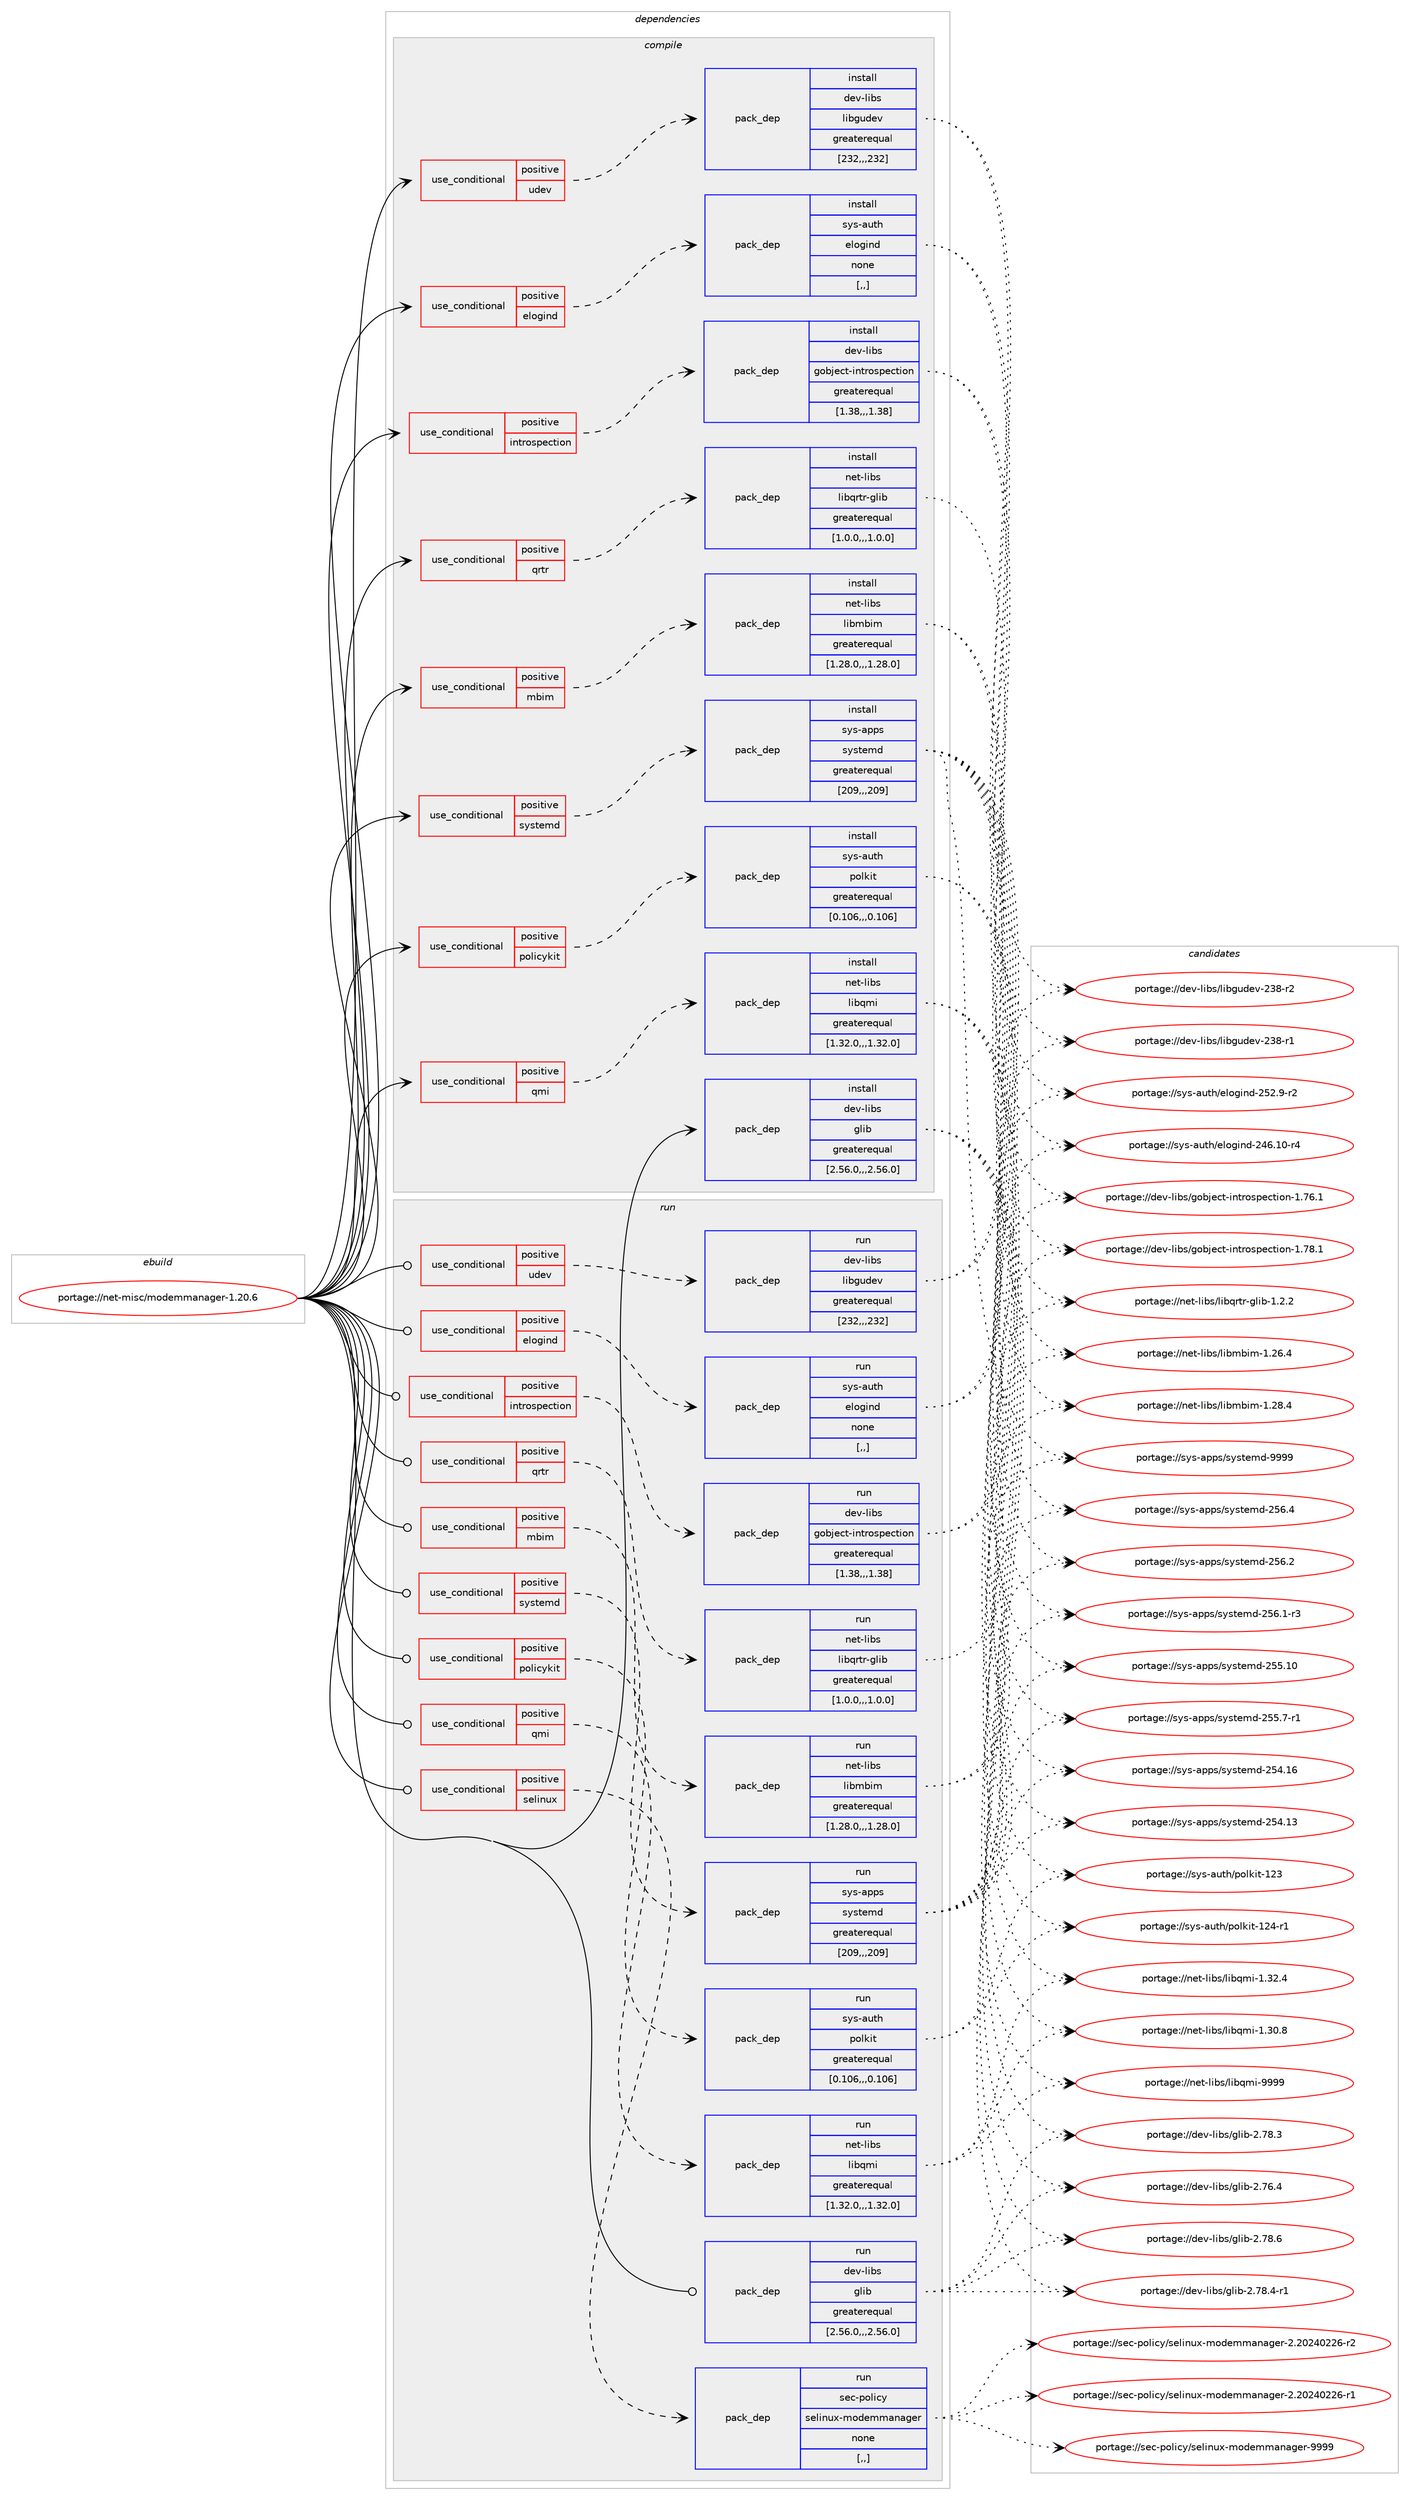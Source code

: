 digraph prolog {

# *************
# Graph options
# *************

newrank=true;
concentrate=true;
compound=true;
graph [rankdir=LR,fontname=Helvetica,fontsize=10,ranksep=1.5];#, ranksep=2.5, nodesep=0.2];
edge  [arrowhead=vee];
node  [fontname=Helvetica,fontsize=10];

# **********
# The ebuild
# **********

subgraph cluster_leftcol {
color=gray;
label=<<i>ebuild</i>>;
id [label="portage://net-misc/modemmanager-1.20.6", color=red, width=4, href="../net-misc/modemmanager-1.20.6.svg"];
}

# ****************
# The dependencies
# ****************

subgraph cluster_midcol {
color=gray;
label=<<i>dependencies</i>>;
subgraph cluster_compile {
fillcolor="#eeeeee";
style=filled;
label=<<i>compile</i>>;
subgraph cond97920 {
dependency372118 [label=<<TABLE BORDER="0" CELLBORDER="1" CELLSPACING="0" CELLPADDING="4"><TR><TD ROWSPAN="3" CELLPADDING="10">use_conditional</TD></TR><TR><TD>positive</TD></TR><TR><TD>elogind</TD></TR></TABLE>>, shape=none, color=red];
subgraph pack271532 {
dependency372119 [label=<<TABLE BORDER="0" CELLBORDER="1" CELLSPACING="0" CELLPADDING="4" WIDTH="220"><TR><TD ROWSPAN="6" CELLPADDING="30">pack_dep</TD></TR><TR><TD WIDTH="110">install</TD></TR><TR><TD>sys-auth</TD></TR><TR><TD>elogind</TD></TR><TR><TD>none</TD></TR><TR><TD>[,,]</TD></TR></TABLE>>, shape=none, color=blue];
}
dependency372118:e -> dependency372119:w [weight=20,style="dashed",arrowhead="vee"];
}
id:e -> dependency372118:w [weight=20,style="solid",arrowhead="vee"];
subgraph cond97921 {
dependency372120 [label=<<TABLE BORDER="0" CELLBORDER="1" CELLSPACING="0" CELLPADDING="4"><TR><TD ROWSPAN="3" CELLPADDING="10">use_conditional</TD></TR><TR><TD>positive</TD></TR><TR><TD>introspection</TD></TR></TABLE>>, shape=none, color=red];
subgraph pack271533 {
dependency372121 [label=<<TABLE BORDER="0" CELLBORDER="1" CELLSPACING="0" CELLPADDING="4" WIDTH="220"><TR><TD ROWSPAN="6" CELLPADDING="30">pack_dep</TD></TR><TR><TD WIDTH="110">install</TD></TR><TR><TD>dev-libs</TD></TR><TR><TD>gobject-introspection</TD></TR><TR><TD>greaterequal</TD></TR><TR><TD>[1.38,,,1.38]</TD></TR></TABLE>>, shape=none, color=blue];
}
dependency372120:e -> dependency372121:w [weight=20,style="dashed",arrowhead="vee"];
}
id:e -> dependency372120:w [weight=20,style="solid",arrowhead="vee"];
subgraph cond97922 {
dependency372122 [label=<<TABLE BORDER="0" CELLBORDER="1" CELLSPACING="0" CELLPADDING="4"><TR><TD ROWSPAN="3" CELLPADDING="10">use_conditional</TD></TR><TR><TD>positive</TD></TR><TR><TD>mbim</TD></TR></TABLE>>, shape=none, color=red];
subgraph pack271534 {
dependency372123 [label=<<TABLE BORDER="0" CELLBORDER="1" CELLSPACING="0" CELLPADDING="4" WIDTH="220"><TR><TD ROWSPAN="6" CELLPADDING="30">pack_dep</TD></TR><TR><TD WIDTH="110">install</TD></TR><TR><TD>net-libs</TD></TR><TR><TD>libmbim</TD></TR><TR><TD>greaterequal</TD></TR><TR><TD>[1.28.0,,,1.28.0]</TD></TR></TABLE>>, shape=none, color=blue];
}
dependency372122:e -> dependency372123:w [weight=20,style="dashed",arrowhead="vee"];
}
id:e -> dependency372122:w [weight=20,style="solid",arrowhead="vee"];
subgraph cond97923 {
dependency372124 [label=<<TABLE BORDER="0" CELLBORDER="1" CELLSPACING="0" CELLPADDING="4"><TR><TD ROWSPAN="3" CELLPADDING="10">use_conditional</TD></TR><TR><TD>positive</TD></TR><TR><TD>policykit</TD></TR></TABLE>>, shape=none, color=red];
subgraph pack271535 {
dependency372125 [label=<<TABLE BORDER="0" CELLBORDER="1" CELLSPACING="0" CELLPADDING="4" WIDTH="220"><TR><TD ROWSPAN="6" CELLPADDING="30">pack_dep</TD></TR><TR><TD WIDTH="110">install</TD></TR><TR><TD>sys-auth</TD></TR><TR><TD>polkit</TD></TR><TR><TD>greaterequal</TD></TR><TR><TD>[0.106,,,0.106]</TD></TR></TABLE>>, shape=none, color=blue];
}
dependency372124:e -> dependency372125:w [weight=20,style="dashed",arrowhead="vee"];
}
id:e -> dependency372124:w [weight=20,style="solid",arrowhead="vee"];
subgraph cond97924 {
dependency372126 [label=<<TABLE BORDER="0" CELLBORDER="1" CELLSPACING="0" CELLPADDING="4"><TR><TD ROWSPAN="3" CELLPADDING="10">use_conditional</TD></TR><TR><TD>positive</TD></TR><TR><TD>qmi</TD></TR></TABLE>>, shape=none, color=red];
subgraph pack271536 {
dependency372127 [label=<<TABLE BORDER="0" CELLBORDER="1" CELLSPACING="0" CELLPADDING="4" WIDTH="220"><TR><TD ROWSPAN="6" CELLPADDING="30">pack_dep</TD></TR><TR><TD WIDTH="110">install</TD></TR><TR><TD>net-libs</TD></TR><TR><TD>libqmi</TD></TR><TR><TD>greaterequal</TD></TR><TR><TD>[1.32.0,,,1.32.0]</TD></TR></TABLE>>, shape=none, color=blue];
}
dependency372126:e -> dependency372127:w [weight=20,style="dashed",arrowhead="vee"];
}
id:e -> dependency372126:w [weight=20,style="solid",arrowhead="vee"];
subgraph cond97925 {
dependency372128 [label=<<TABLE BORDER="0" CELLBORDER="1" CELLSPACING="0" CELLPADDING="4"><TR><TD ROWSPAN="3" CELLPADDING="10">use_conditional</TD></TR><TR><TD>positive</TD></TR><TR><TD>qrtr</TD></TR></TABLE>>, shape=none, color=red];
subgraph pack271537 {
dependency372129 [label=<<TABLE BORDER="0" CELLBORDER="1" CELLSPACING="0" CELLPADDING="4" WIDTH="220"><TR><TD ROWSPAN="6" CELLPADDING="30">pack_dep</TD></TR><TR><TD WIDTH="110">install</TD></TR><TR><TD>net-libs</TD></TR><TR><TD>libqrtr-glib</TD></TR><TR><TD>greaterequal</TD></TR><TR><TD>[1.0.0,,,1.0.0]</TD></TR></TABLE>>, shape=none, color=blue];
}
dependency372128:e -> dependency372129:w [weight=20,style="dashed",arrowhead="vee"];
}
id:e -> dependency372128:w [weight=20,style="solid",arrowhead="vee"];
subgraph cond97926 {
dependency372130 [label=<<TABLE BORDER="0" CELLBORDER="1" CELLSPACING="0" CELLPADDING="4"><TR><TD ROWSPAN="3" CELLPADDING="10">use_conditional</TD></TR><TR><TD>positive</TD></TR><TR><TD>systemd</TD></TR></TABLE>>, shape=none, color=red];
subgraph pack271538 {
dependency372131 [label=<<TABLE BORDER="0" CELLBORDER="1" CELLSPACING="0" CELLPADDING="4" WIDTH="220"><TR><TD ROWSPAN="6" CELLPADDING="30">pack_dep</TD></TR><TR><TD WIDTH="110">install</TD></TR><TR><TD>sys-apps</TD></TR><TR><TD>systemd</TD></TR><TR><TD>greaterequal</TD></TR><TR><TD>[209,,,209]</TD></TR></TABLE>>, shape=none, color=blue];
}
dependency372130:e -> dependency372131:w [weight=20,style="dashed",arrowhead="vee"];
}
id:e -> dependency372130:w [weight=20,style="solid",arrowhead="vee"];
subgraph cond97927 {
dependency372132 [label=<<TABLE BORDER="0" CELLBORDER="1" CELLSPACING="0" CELLPADDING="4"><TR><TD ROWSPAN="3" CELLPADDING="10">use_conditional</TD></TR><TR><TD>positive</TD></TR><TR><TD>udev</TD></TR></TABLE>>, shape=none, color=red];
subgraph pack271539 {
dependency372133 [label=<<TABLE BORDER="0" CELLBORDER="1" CELLSPACING="0" CELLPADDING="4" WIDTH="220"><TR><TD ROWSPAN="6" CELLPADDING="30">pack_dep</TD></TR><TR><TD WIDTH="110">install</TD></TR><TR><TD>dev-libs</TD></TR><TR><TD>libgudev</TD></TR><TR><TD>greaterequal</TD></TR><TR><TD>[232,,,232]</TD></TR></TABLE>>, shape=none, color=blue];
}
dependency372132:e -> dependency372133:w [weight=20,style="dashed",arrowhead="vee"];
}
id:e -> dependency372132:w [weight=20,style="solid",arrowhead="vee"];
subgraph pack271540 {
dependency372134 [label=<<TABLE BORDER="0" CELLBORDER="1" CELLSPACING="0" CELLPADDING="4" WIDTH="220"><TR><TD ROWSPAN="6" CELLPADDING="30">pack_dep</TD></TR><TR><TD WIDTH="110">install</TD></TR><TR><TD>dev-libs</TD></TR><TR><TD>glib</TD></TR><TR><TD>greaterequal</TD></TR><TR><TD>[2.56.0,,,2.56.0]</TD></TR></TABLE>>, shape=none, color=blue];
}
id:e -> dependency372134:w [weight=20,style="solid",arrowhead="vee"];
}
subgraph cluster_compileandrun {
fillcolor="#eeeeee";
style=filled;
label=<<i>compile and run</i>>;
}
subgraph cluster_run {
fillcolor="#eeeeee";
style=filled;
label=<<i>run</i>>;
subgraph cond97928 {
dependency372135 [label=<<TABLE BORDER="0" CELLBORDER="1" CELLSPACING="0" CELLPADDING="4"><TR><TD ROWSPAN="3" CELLPADDING="10">use_conditional</TD></TR><TR><TD>positive</TD></TR><TR><TD>elogind</TD></TR></TABLE>>, shape=none, color=red];
subgraph pack271541 {
dependency372136 [label=<<TABLE BORDER="0" CELLBORDER="1" CELLSPACING="0" CELLPADDING="4" WIDTH="220"><TR><TD ROWSPAN="6" CELLPADDING="30">pack_dep</TD></TR><TR><TD WIDTH="110">run</TD></TR><TR><TD>sys-auth</TD></TR><TR><TD>elogind</TD></TR><TR><TD>none</TD></TR><TR><TD>[,,]</TD></TR></TABLE>>, shape=none, color=blue];
}
dependency372135:e -> dependency372136:w [weight=20,style="dashed",arrowhead="vee"];
}
id:e -> dependency372135:w [weight=20,style="solid",arrowhead="odot"];
subgraph cond97929 {
dependency372137 [label=<<TABLE BORDER="0" CELLBORDER="1" CELLSPACING="0" CELLPADDING="4"><TR><TD ROWSPAN="3" CELLPADDING="10">use_conditional</TD></TR><TR><TD>positive</TD></TR><TR><TD>introspection</TD></TR></TABLE>>, shape=none, color=red];
subgraph pack271542 {
dependency372138 [label=<<TABLE BORDER="0" CELLBORDER="1" CELLSPACING="0" CELLPADDING="4" WIDTH="220"><TR><TD ROWSPAN="6" CELLPADDING="30">pack_dep</TD></TR><TR><TD WIDTH="110">run</TD></TR><TR><TD>dev-libs</TD></TR><TR><TD>gobject-introspection</TD></TR><TR><TD>greaterequal</TD></TR><TR><TD>[1.38,,,1.38]</TD></TR></TABLE>>, shape=none, color=blue];
}
dependency372137:e -> dependency372138:w [weight=20,style="dashed",arrowhead="vee"];
}
id:e -> dependency372137:w [weight=20,style="solid",arrowhead="odot"];
subgraph cond97930 {
dependency372139 [label=<<TABLE BORDER="0" CELLBORDER="1" CELLSPACING="0" CELLPADDING="4"><TR><TD ROWSPAN="3" CELLPADDING="10">use_conditional</TD></TR><TR><TD>positive</TD></TR><TR><TD>mbim</TD></TR></TABLE>>, shape=none, color=red];
subgraph pack271543 {
dependency372140 [label=<<TABLE BORDER="0" CELLBORDER="1" CELLSPACING="0" CELLPADDING="4" WIDTH="220"><TR><TD ROWSPAN="6" CELLPADDING="30">pack_dep</TD></TR><TR><TD WIDTH="110">run</TD></TR><TR><TD>net-libs</TD></TR><TR><TD>libmbim</TD></TR><TR><TD>greaterequal</TD></TR><TR><TD>[1.28.0,,,1.28.0]</TD></TR></TABLE>>, shape=none, color=blue];
}
dependency372139:e -> dependency372140:w [weight=20,style="dashed",arrowhead="vee"];
}
id:e -> dependency372139:w [weight=20,style="solid",arrowhead="odot"];
subgraph cond97931 {
dependency372141 [label=<<TABLE BORDER="0" CELLBORDER="1" CELLSPACING="0" CELLPADDING="4"><TR><TD ROWSPAN="3" CELLPADDING="10">use_conditional</TD></TR><TR><TD>positive</TD></TR><TR><TD>policykit</TD></TR></TABLE>>, shape=none, color=red];
subgraph pack271544 {
dependency372142 [label=<<TABLE BORDER="0" CELLBORDER="1" CELLSPACING="0" CELLPADDING="4" WIDTH="220"><TR><TD ROWSPAN="6" CELLPADDING="30">pack_dep</TD></TR><TR><TD WIDTH="110">run</TD></TR><TR><TD>sys-auth</TD></TR><TR><TD>polkit</TD></TR><TR><TD>greaterequal</TD></TR><TR><TD>[0.106,,,0.106]</TD></TR></TABLE>>, shape=none, color=blue];
}
dependency372141:e -> dependency372142:w [weight=20,style="dashed",arrowhead="vee"];
}
id:e -> dependency372141:w [weight=20,style="solid",arrowhead="odot"];
subgraph cond97932 {
dependency372143 [label=<<TABLE BORDER="0" CELLBORDER="1" CELLSPACING="0" CELLPADDING="4"><TR><TD ROWSPAN="3" CELLPADDING="10">use_conditional</TD></TR><TR><TD>positive</TD></TR><TR><TD>qmi</TD></TR></TABLE>>, shape=none, color=red];
subgraph pack271545 {
dependency372144 [label=<<TABLE BORDER="0" CELLBORDER="1" CELLSPACING="0" CELLPADDING="4" WIDTH="220"><TR><TD ROWSPAN="6" CELLPADDING="30">pack_dep</TD></TR><TR><TD WIDTH="110">run</TD></TR><TR><TD>net-libs</TD></TR><TR><TD>libqmi</TD></TR><TR><TD>greaterequal</TD></TR><TR><TD>[1.32.0,,,1.32.0]</TD></TR></TABLE>>, shape=none, color=blue];
}
dependency372143:e -> dependency372144:w [weight=20,style="dashed",arrowhead="vee"];
}
id:e -> dependency372143:w [weight=20,style="solid",arrowhead="odot"];
subgraph cond97933 {
dependency372145 [label=<<TABLE BORDER="0" CELLBORDER="1" CELLSPACING="0" CELLPADDING="4"><TR><TD ROWSPAN="3" CELLPADDING="10">use_conditional</TD></TR><TR><TD>positive</TD></TR><TR><TD>qrtr</TD></TR></TABLE>>, shape=none, color=red];
subgraph pack271546 {
dependency372146 [label=<<TABLE BORDER="0" CELLBORDER="1" CELLSPACING="0" CELLPADDING="4" WIDTH="220"><TR><TD ROWSPAN="6" CELLPADDING="30">pack_dep</TD></TR><TR><TD WIDTH="110">run</TD></TR><TR><TD>net-libs</TD></TR><TR><TD>libqrtr-glib</TD></TR><TR><TD>greaterequal</TD></TR><TR><TD>[1.0.0,,,1.0.0]</TD></TR></TABLE>>, shape=none, color=blue];
}
dependency372145:e -> dependency372146:w [weight=20,style="dashed",arrowhead="vee"];
}
id:e -> dependency372145:w [weight=20,style="solid",arrowhead="odot"];
subgraph cond97934 {
dependency372147 [label=<<TABLE BORDER="0" CELLBORDER="1" CELLSPACING="0" CELLPADDING="4"><TR><TD ROWSPAN="3" CELLPADDING="10">use_conditional</TD></TR><TR><TD>positive</TD></TR><TR><TD>selinux</TD></TR></TABLE>>, shape=none, color=red];
subgraph pack271547 {
dependency372148 [label=<<TABLE BORDER="0" CELLBORDER="1" CELLSPACING="0" CELLPADDING="4" WIDTH="220"><TR><TD ROWSPAN="6" CELLPADDING="30">pack_dep</TD></TR><TR><TD WIDTH="110">run</TD></TR><TR><TD>sec-policy</TD></TR><TR><TD>selinux-modemmanager</TD></TR><TR><TD>none</TD></TR><TR><TD>[,,]</TD></TR></TABLE>>, shape=none, color=blue];
}
dependency372147:e -> dependency372148:w [weight=20,style="dashed",arrowhead="vee"];
}
id:e -> dependency372147:w [weight=20,style="solid",arrowhead="odot"];
subgraph cond97935 {
dependency372149 [label=<<TABLE BORDER="0" CELLBORDER="1" CELLSPACING="0" CELLPADDING="4"><TR><TD ROWSPAN="3" CELLPADDING="10">use_conditional</TD></TR><TR><TD>positive</TD></TR><TR><TD>systemd</TD></TR></TABLE>>, shape=none, color=red];
subgraph pack271548 {
dependency372150 [label=<<TABLE BORDER="0" CELLBORDER="1" CELLSPACING="0" CELLPADDING="4" WIDTH="220"><TR><TD ROWSPAN="6" CELLPADDING="30">pack_dep</TD></TR><TR><TD WIDTH="110">run</TD></TR><TR><TD>sys-apps</TD></TR><TR><TD>systemd</TD></TR><TR><TD>greaterequal</TD></TR><TR><TD>[209,,,209]</TD></TR></TABLE>>, shape=none, color=blue];
}
dependency372149:e -> dependency372150:w [weight=20,style="dashed",arrowhead="vee"];
}
id:e -> dependency372149:w [weight=20,style="solid",arrowhead="odot"];
subgraph cond97936 {
dependency372151 [label=<<TABLE BORDER="0" CELLBORDER="1" CELLSPACING="0" CELLPADDING="4"><TR><TD ROWSPAN="3" CELLPADDING="10">use_conditional</TD></TR><TR><TD>positive</TD></TR><TR><TD>udev</TD></TR></TABLE>>, shape=none, color=red];
subgraph pack271549 {
dependency372152 [label=<<TABLE BORDER="0" CELLBORDER="1" CELLSPACING="0" CELLPADDING="4" WIDTH="220"><TR><TD ROWSPAN="6" CELLPADDING="30">pack_dep</TD></TR><TR><TD WIDTH="110">run</TD></TR><TR><TD>dev-libs</TD></TR><TR><TD>libgudev</TD></TR><TR><TD>greaterequal</TD></TR><TR><TD>[232,,,232]</TD></TR></TABLE>>, shape=none, color=blue];
}
dependency372151:e -> dependency372152:w [weight=20,style="dashed",arrowhead="vee"];
}
id:e -> dependency372151:w [weight=20,style="solid",arrowhead="odot"];
subgraph pack271550 {
dependency372153 [label=<<TABLE BORDER="0" CELLBORDER="1" CELLSPACING="0" CELLPADDING="4" WIDTH="220"><TR><TD ROWSPAN="6" CELLPADDING="30">pack_dep</TD></TR><TR><TD WIDTH="110">run</TD></TR><TR><TD>dev-libs</TD></TR><TR><TD>glib</TD></TR><TR><TD>greaterequal</TD></TR><TR><TD>[2.56.0,,,2.56.0]</TD></TR></TABLE>>, shape=none, color=blue];
}
id:e -> dependency372153:w [weight=20,style="solid",arrowhead="odot"];
}
}

# **************
# The candidates
# **************

subgraph cluster_choices {
rank=same;
color=gray;
label=<<i>candidates</i>>;

subgraph choice271532 {
color=black;
nodesep=1;
choice1151211154597117116104471011081111031051101004550535046574511450 [label="portage://sys-auth/elogind-252.9-r2", color=red, width=4,href="../sys-auth/elogind-252.9-r2.svg"];
choice115121115459711711610447101108111103105110100455052544649484511452 [label="portage://sys-auth/elogind-246.10-r4", color=red, width=4,href="../sys-auth/elogind-246.10-r4.svg"];
dependency372119:e -> choice1151211154597117116104471011081111031051101004550535046574511450:w [style=dotted,weight="100"];
dependency372119:e -> choice115121115459711711610447101108111103105110100455052544649484511452:w [style=dotted,weight="100"];
}
subgraph choice271533 {
color=black;
nodesep=1;
choice1001011184510810598115471031119810610199116451051101161141111151121019911610511111045494655564649 [label="portage://dev-libs/gobject-introspection-1.78.1", color=red, width=4,href="../dev-libs/gobject-introspection-1.78.1.svg"];
choice1001011184510810598115471031119810610199116451051101161141111151121019911610511111045494655544649 [label="portage://dev-libs/gobject-introspection-1.76.1", color=red, width=4,href="../dev-libs/gobject-introspection-1.76.1.svg"];
dependency372121:e -> choice1001011184510810598115471031119810610199116451051101161141111151121019911610511111045494655564649:w [style=dotted,weight="100"];
dependency372121:e -> choice1001011184510810598115471031119810610199116451051101161141111151121019911610511111045494655544649:w [style=dotted,weight="100"];
}
subgraph choice271534 {
color=black;
nodesep=1;
choice110101116451081059811547108105981099810510945494650564652 [label="portage://net-libs/libmbim-1.28.4", color=red, width=4,href="../net-libs/libmbim-1.28.4.svg"];
choice110101116451081059811547108105981099810510945494650544652 [label="portage://net-libs/libmbim-1.26.4", color=red, width=4,href="../net-libs/libmbim-1.26.4.svg"];
dependency372123:e -> choice110101116451081059811547108105981099810510945494650564652:w [style=dotted,weight="100"];
dependency372123:e -> choice110101116451081059811547108105981099810510945494650544652:w [style=dotted,weight="100"];
}
subgraph choice271535 {
color=black;
nodesep=1;
choice115121115459711711610447112111108107105116454950524511449 [label="portage://sys-auth/polkit-124-r1", color=red, width=4,href="../sys-auth/polkit-124-r1.svg"];
choice11512111545971171161044711211110810710511645495051 [label="portage://sys-auth/polkit-123", color=red, width=4,href="../sys-auth/polkit-123.svg"];
dependency372125:e -> choice115121115459711711610447112111108107105116454950524511449:w [style=dotted,weight="100"];
dependency372125:e -> choice11512111545971171161044711211110810710511645495051:w [style=dotted,weight="100"];
}
subgraph choice271536 {
color=black;
nodesep=1;
choice110101116451081059811547108105981131091054557575757 [label="portage://net-libs/libqmi-9999", color=red, width=4,href="../net-libs/libqmi-9999.svg"];
choice1101011164510810598115471081059811310910545494651504652 [label="portage://net-libs/libqmi-1.32.4", color=red, width=4,href="../net-libs/libqmi-1.32.4.svg"];
choice1101011164510810598115471081059811310910545494651484656 [label="portage://net-libs/libqmi-1.30.8", color=red, width=4,href="../net-libs/libqmi-1.30.8.svg"];
dependency372127:e -> choice110101116451081059811547108105981131091054557575757:w [style=dotted,weight="100"];
dependency372127:e -> choice1101011164510810598115471081059811310910545494651504652:w [style=dotted,weight="100"];
dependency372127:e -> choice1101011164510810598115471081059811310910545494651484656:w [style=dotted,weight="100"];
}
subgraph choice271537 {
color=black;
nodesep=1;
choice110101116451081059811547108105981131141161144510310810598454946504650 [label="portage://net-libs/libqrtr-glib-1.2.2", color=red, width=4,href="../net-libs/libqrtr-glib-1.2.2.svg"];
dependency372129:e -> choice110101116451081059811547108105981131141161144510310810598454946504650:w [style=dotted,weight="100"];
}
subgraph choice271538 {
color=black;
nodesep=1;
choice1151211154597112112115471151211151161011091004557575757 [label="portage://sys-apps/systemd-9999", color=red, width=4,href="../sys-apps/systemd-9999.svg"];
choice115121115459711211211547115121115116101109100455053544652 [label="portage://sys-apps/systemd-256.4", color=red, width=4,href="../sys-apps/systemd-256.4.svg"];
choice115121115459711211211547115121115116101109100455053544650 [label="portage://sys-apps/systemd-256.2", color=red, width=4,href="../sys-apps/systemd-256.2.svg"];
choice1151211154597112112115471151211151161011091004550535446494511451 [label="portage://sys-apps/systemd-256.1-r3", color=red, width=4,href="../sys-apps/systemd-256.1-r3.svg"];
choice11512111545971121121154711512111511610110910045505353464948 [label="portage://sys-apps/systemd-255.10", color=red, width=4,href="../sys-apps/systemd-255.10.svg"];
choice1151211154597112112115471151211151161011091004550535346554511449 [label="portage://sys-apps/systemd-255.7-r1", color=red, width=4,href="../sys-apps/systemd-255.7-r1.svg"];
choice11512111545971121121154711512111511610110910045505352464954 [label="portage://sys-apps/systemd-254.16", color=red, width=4,href="../sys-apps/systemd-254.16.svg"];
choice11512111545971121121154711512111511610110910045505352464951 [label="portage://sys-apps/systemd-254.13", color=red, width=4,href="../sys-apps/systemd-254.13.svg"];
dependency372131:e -> choice1151211154597112112115471151211151161011091004557575757:w [style=dotted,weight="100"];
dependency372131:e -> choice115121115459711211211547115121115116101109100455053544652:w [style=dotted,weight="100"];
dependency372131:e -> choice115121115459711211211547115121115116101109100455053544650:w [style=dotted,weight="100"];
dependency372131:e -> choice1151211154597112112115471151211151161011091004550535446494511451:w [style=dotted,weight="100"];
dependency372131:e -> choice11512111545971121121154711512111511610110910045505353464948:w [style=dotted,weight="100"];
dependency372131:e -> choice1151211154597112112115471151211151161011091004550535346554511449:w [style=dotted,weight="100"];
dependency372131:e -> choice11512111545971121121154711512111511610110910045505352464954:w [style=dotted,weight="100"];
dependency372131:e -> choice11512111545971121121154711512111511610110910045505352464951:w [style=dotted,weight="100"];
}
subgraph choice271539 {
color=black;
nodesep=1;
choice10010111845108105981154710810598103117100101118455051564511450 [label="portage://dev-libs/libgudev-238-r2", color=red, width=4,href="../dev-libs/libgudev-238-r2.svg"];
choice10010111845108105981154710810598103117100101118455051564511449 [label="portage://dev-libs/libgudev-238-r1", color=red, width=4,href="../dev-libs/libgudev-238-r1.svg"];
dependency372133:e -> choice10010111845108105981154710810598103117100101118455051564511450:w [style=dotted,weight="100"];
dependency372133:e -> choice10010111845108105981154710810598103117100101118455051564511449:w [style=dotted,weight="100"];
}
subgraph choice271540 {
color=black;
nodesep=1;
choice1001011184510810598115471031081059845504655564654 [label="portage://dev-libs/glib-2.78.6", color=red, width=4,href="../dev-libs/glib-2.78.6.svg"];
choice10010111845108105981154710310810598455046555646524511449 [label="portage://dev-libs/glib-2.78.4-r1", color=red, width=4,href="../dev-libs/glib-2.78.4-r1.svg"];
choice1001011184510810598115471031081059845504655564651 [label="portage://dev-libs/glib-2.78.3", color=red, width=4,href="../dev-libs/glib-2.78.3.svg"];
choice1001011184510810598115471031081059845504655544652 [label="portage://dev-libs/glib-2.76.4", color=red, width=4,href="../dev-libs/glib-2.76.4.svg"];
dependency372134:e -> choice1001011184510810598115471031081059845504655564654:w [style=dotted,weight="100"];
dependency372134:e -> choice10010111845108105981154710310810598455046555646524511449:w [style=dotted,weight="100"];
dependency372134:e -> choice1001011184510810598115471031081059845504655564651:w [style=dotted,weight="100"];
dependency372134:e -> choice1001011184510810598115471031081059845504655544652:w [style=dotted,weight="100"];
}
subgraph choice271541 {
color=black;
nodesep=1;
choice1151211154597117116104471011081111031051101004550535046574511450 [label="portage://sys-auth/elogind-252.9-r2", color=red, width=4,href="../sys-auth/elogind-252.9-r2.svg"];
choice115121115459711711610447101108111103105110100455052544649484511452 [label="portage://sys-auth/elogind-246.10-r4", color=red, width=4,href="../sys-auth/elogind-246.10-r4.svg"];
dependency372136:e -> choice1151211154597117116104471011081111031051101004550535046574511450:w [style=dotted,weight="100"];
dependency372136:e -> choice115121115459711711610447101108111103105110100455052544649484511452:w [style=dotted,weight="100"];
}
subgraph choice271542 {
color=black;
nodesep=1;
choice1001011184510810598115471031119810610199116451051101161141111151121019911610511111045494655564649 [label="portage://dev-libs/gobject-introspection-1.78.1", color=red, width=4,href="../dev-libs/gobject-introspection-1.78.1.svg"];
choice1001011184510810598115471031119810610199116451051101161141111151121019911610511111045494655544649 [label="portage://dev-libs/gobject-introspection-1.76.1", color=red, width=4,href="../dev-libs/gobject-introspection-1.76.1.svg"];
dependency372138:e -> choice1001011184510810598115471031119810610199116451051101161141111151121019911610511111045494655564649:w [style=dotted,weight="100"];
dependency372138:e -> choice1001011184510810598115471031119810610199116451051101161141111151121019911610511111045494655544649:w [style=dotted,weight="100"];
}
subgraph choice271543 {
color=black;
nodesep=1;
choice110101116451081059811547108105981099810510945494650564652 [label="portage://net-libs/libmbim-1.28.4", color=red, width=4,href="../net-libs/libmbim-1.28.4.svg"];
choice110101116451081059811547108105981099810510945494650544652 [label="portage://net-libs/libmbim-1.26.4", color=red, width=4,href="../net-libs/libmbim-1.26.4.svg"];
dependency372140:e -> choice110101116451081059811547108105981099810510945494650564652:w [style=dotted,weight="100"];
dependency372140:e -> choice110101116451081059811547108105981099810510945494650544652:w [style=dotted,weight="100"];
}
subgraph choice271544 {
color=black;
nodesep=1;
choice115121115459711711610447112111108107105116454950524511449 [label="portage://sys-auth/polkit-124-r1", color=red, width=4,href="../sys-auth/polkit-124-r1.svg"];
choice11512111545971171161044711211110810710511645495051 [label="portage://sys-auth/polkit-123", color=red, width=4,href="../sys-auth/polkit-123.svg"];
dependency372142:e -> choice115121115459711711610447112111108107105116454950524511449:w [style=dotted,weight="100"];
dependency372142:e -> choice11512111545971171161044711211110810710511645495051:w [style=dotted,weight="100"];
}
subgraph choice271545 {
color=black;
nodesep=1;
choice110101116451081059811547108105981131091054557575757 [label="portage://net-libs/libqmi-9999", color=red, width=4,href="../net-libs/libqmi-9999.svg"];
choice1101011164510810598115471081059811310910545494651504652 [label="portage://net-libs/libqmi-1.32.4", color=red, width=4,href="../net-libs/libqmi-1.32.4.svg"];
choice1101011164510810598115471081059811310910545494651484656 [label="portage://net-libs/libqmi-1.30.8", color=red, width=4,href="../net-libs/libqmi-1.30.8.svg"];
dependency372144:e -> choice110101116451081059811547108105981131091054557575757:w [style=dotted,weight="100"];
dependency372144:e -> choice1101011164510810598115471081059811310910545494651504652:w [style=dotted,weight="100"];
dependency372144:e -> choice1101011164510810598115471081059811310910545494651484656:w [style=dotted,weight="100"];
}
subgraph choice271546 {
color=black;
nodesep=1;
choice110101116451081059811547108105981131141161144510310810598454946504650 [label="portage://net-libs/libqrtr-glib-1.2.2", color=red, width=4,href="../net-libs/libqrtr-glib-1.2.2.svg"];
dependency372146:e -> choice110101116451081059811547108105981131141161144510310810598454946504650:w [style=dotted,weight="100"];
}
subgraph choice271547 {
color=black;
nodesep=1;
choice115101994511211110810599121471151011081051101171204510911110010110910997110971031011144557575757 [label="portage://sec-policy/selinux-modemmanager-9999", color=red, width=4,href="../sec-policy/selinux-modemmanager-9999.svg"];
choice1151019945112111108105991214711510110810511011712045109111100101109109971109710310111445504650485052485050544511450 [label="portage://sec-policy/selinux-modemmanager-2.20240226-r2", color=red, width=4,href="../sec-policy/selinux-modemmanager-2.20240226-r2.svg"];
choice1151019945112111108105991214711510110810511011712045109111100101109109971109710310111445504650485052485050544511449 [label="portage://sec-policy/selinux-modemmanager-2.20240226-r1", color=red, width=4,href="../sec-policy/selinux-modemmanager-2.20240226-r1.svg"];
dependency372148:e -> choice115101994511211110810599121471151011081051101171204510911110010110910997110971031011144557575757:w [style=dotted,weight="100"];
dependency372148:e -> choice1151019945112111108105991214711510110810511011712045109111100101109109971109710310111445504650485052485050544511450:w [style=dotted,weight="100"];
dependency372148:e -> choice1151019945112111108105991214711510110810511011712045109111100101109109971109710310111445504650485052485050544511449:w [style=dotted,weight="100"];
}
subgraph choice271548 {
color=black;
nodesep=1;
choice1151211154597112112115471151211151161011091004557575757 [label="portage://sys-apps/systemd-9999", color=red, width=4,href="../sys-apps/systemd-9999.svg"];
choice115121115459711211211547115121115116101109100455053544652 [label="portage://sys-apps/systemd-256.4", color=red, width=4,href="../sys-apps/systemd-256.4.svg"];
choice115121115459711211211547115121115116101109100455053544650 [label="portage://sys-apps/systemd-256.2", color=red, width=4,href="../sys-apps/systemd-256.2.svg"];
choice1151211154597112112115471151211151161011091004550535446494511451 [label="portage://sys-apps/systemd-256.1-r3", color=red, width=4,href="../sys-apps/systemd-256.1-r3.svg"];
choice11512111545971121121154711512111511610110910045505353464948 [label="portage://sys-apps/systemd-255.10", color=red, width=4,href="../sys-apps/systemd-255.10.svg"];
choice1151211154597112112115471151211151161011091004550535346554511449 [label="portage://sys-apps/systemd-255.7-r1", color=red, width=4,href="../sys-apps/systemd-255.7-r1.svg"];
choice11512111545971121121154711512111511610110910045505352464954 [label="portage://sys-apps/systemd-254.16", color=red, width=4,href="../sys-apps/systemd-254.16.svg"];
choice11512111545971121121154711512111511610110910045505352464951 [label="portage://sys-apps/systemd-254.13", color=red, width=4,href="../sys-apps/systemd-254.13.svg"];
dependency372150:e -> choice1151211154597112112115471151211151161011091004557575757:w [style=dotted,weight="100"];
dependency372150:e -> choice115121115459711211211547115121115116101109100455053544652:w [style=dotted,weight="100"];
dependency372150:e -> choice115121115459711211211547115121115116101109100455053544650:w [style=dotted,weight="100"];
dependency372150:e -> choice1151211154597112112115471151211151161011091004550535446494511451:w [style=dotted,weight="100"];
dependency372150:e -> choice11512111545971121121154711512111511610110910045505353464948:w [style=dotted,weight="100"];
dependency372150:e -> choice1151211154597112112115471151211151161011091004550535346554511449:w [style=dotted,weight="100"];
dependency372150:e -> choice11512111545971121121154711512111511610110910045505352464954:w [style=dotted,weight="100"];
dependency372150:e -> choice11512111545971121121154711512111511610110910045505352464951:w [style=dotted,weight="100"];
}
subgraph choice271549 {
color=black;
nodesep=1;
choice10010111845108105981154710810598103117100101118455051564511450 [label="portage://dev-libs/libgudev-238-r2", color=red, width=4,href="../dev-libs/libgudev-238-r2.svg"];
choice10010111845108105981154710810598103117100101118455051564511449 [label="portage://dev-libs/libgudev-238-r1", color=red, width=4,href="../dev-libs/libgudev-238-r1.svg"];
dependency372152:e -> choice10010111845108105981154710810598103117100101118455051564511450:w [style=dotted,weight="100"];
dependency372152:e -> choice10010111845108105981154710810598103117100101118455051564511449:w [style=dotted,weight="100"];
}
subgraph choice271550 {
color=black;
nodesep=1;
choice1001011184510810598115471031081059845504655564654 [label="portage://dev-libs/glib-2.78.6", color=red, width=4,href="../dev-libs/glib-2.78.6.svg"];
choice10010111845108105981154710310810598455046555646524511449 [label="portage://dev-libs/glib-2.78.4-r1", color=red, width=4,href="../dev-libs/glib-2.78.4-r1.svg"];
choice1001011184510810598115471031081059845504655564651 [label="portage://dev-libs/glib-2.78.3", color=red, width=4,href="../dev-libs/glib-2.78.3.svg"];
choice1001011184510810598115471031081059845504655544652 [label="portage://dev-libs/glib-2.76.4", color=red, width=4,href="../dev-libs/glib-2.76.4.svg"];
dependency372153:e -> choice1001011184510810598115471031081059845504655564654:w [style=dotted,weight="100"];
dependency372153:e -> choice10010111845108105981154710310810598455046555646524511449:w [style=dotted,weight="100"];
dependency372153:e -> choice1001011184510810598115471031081059845504655564651:w [style=dotted,weight="100"];
dependency372153:e -> choice1001011184510810598115471031081059845504655544652:w [style=dotted,weight="100"];
}
}

}
